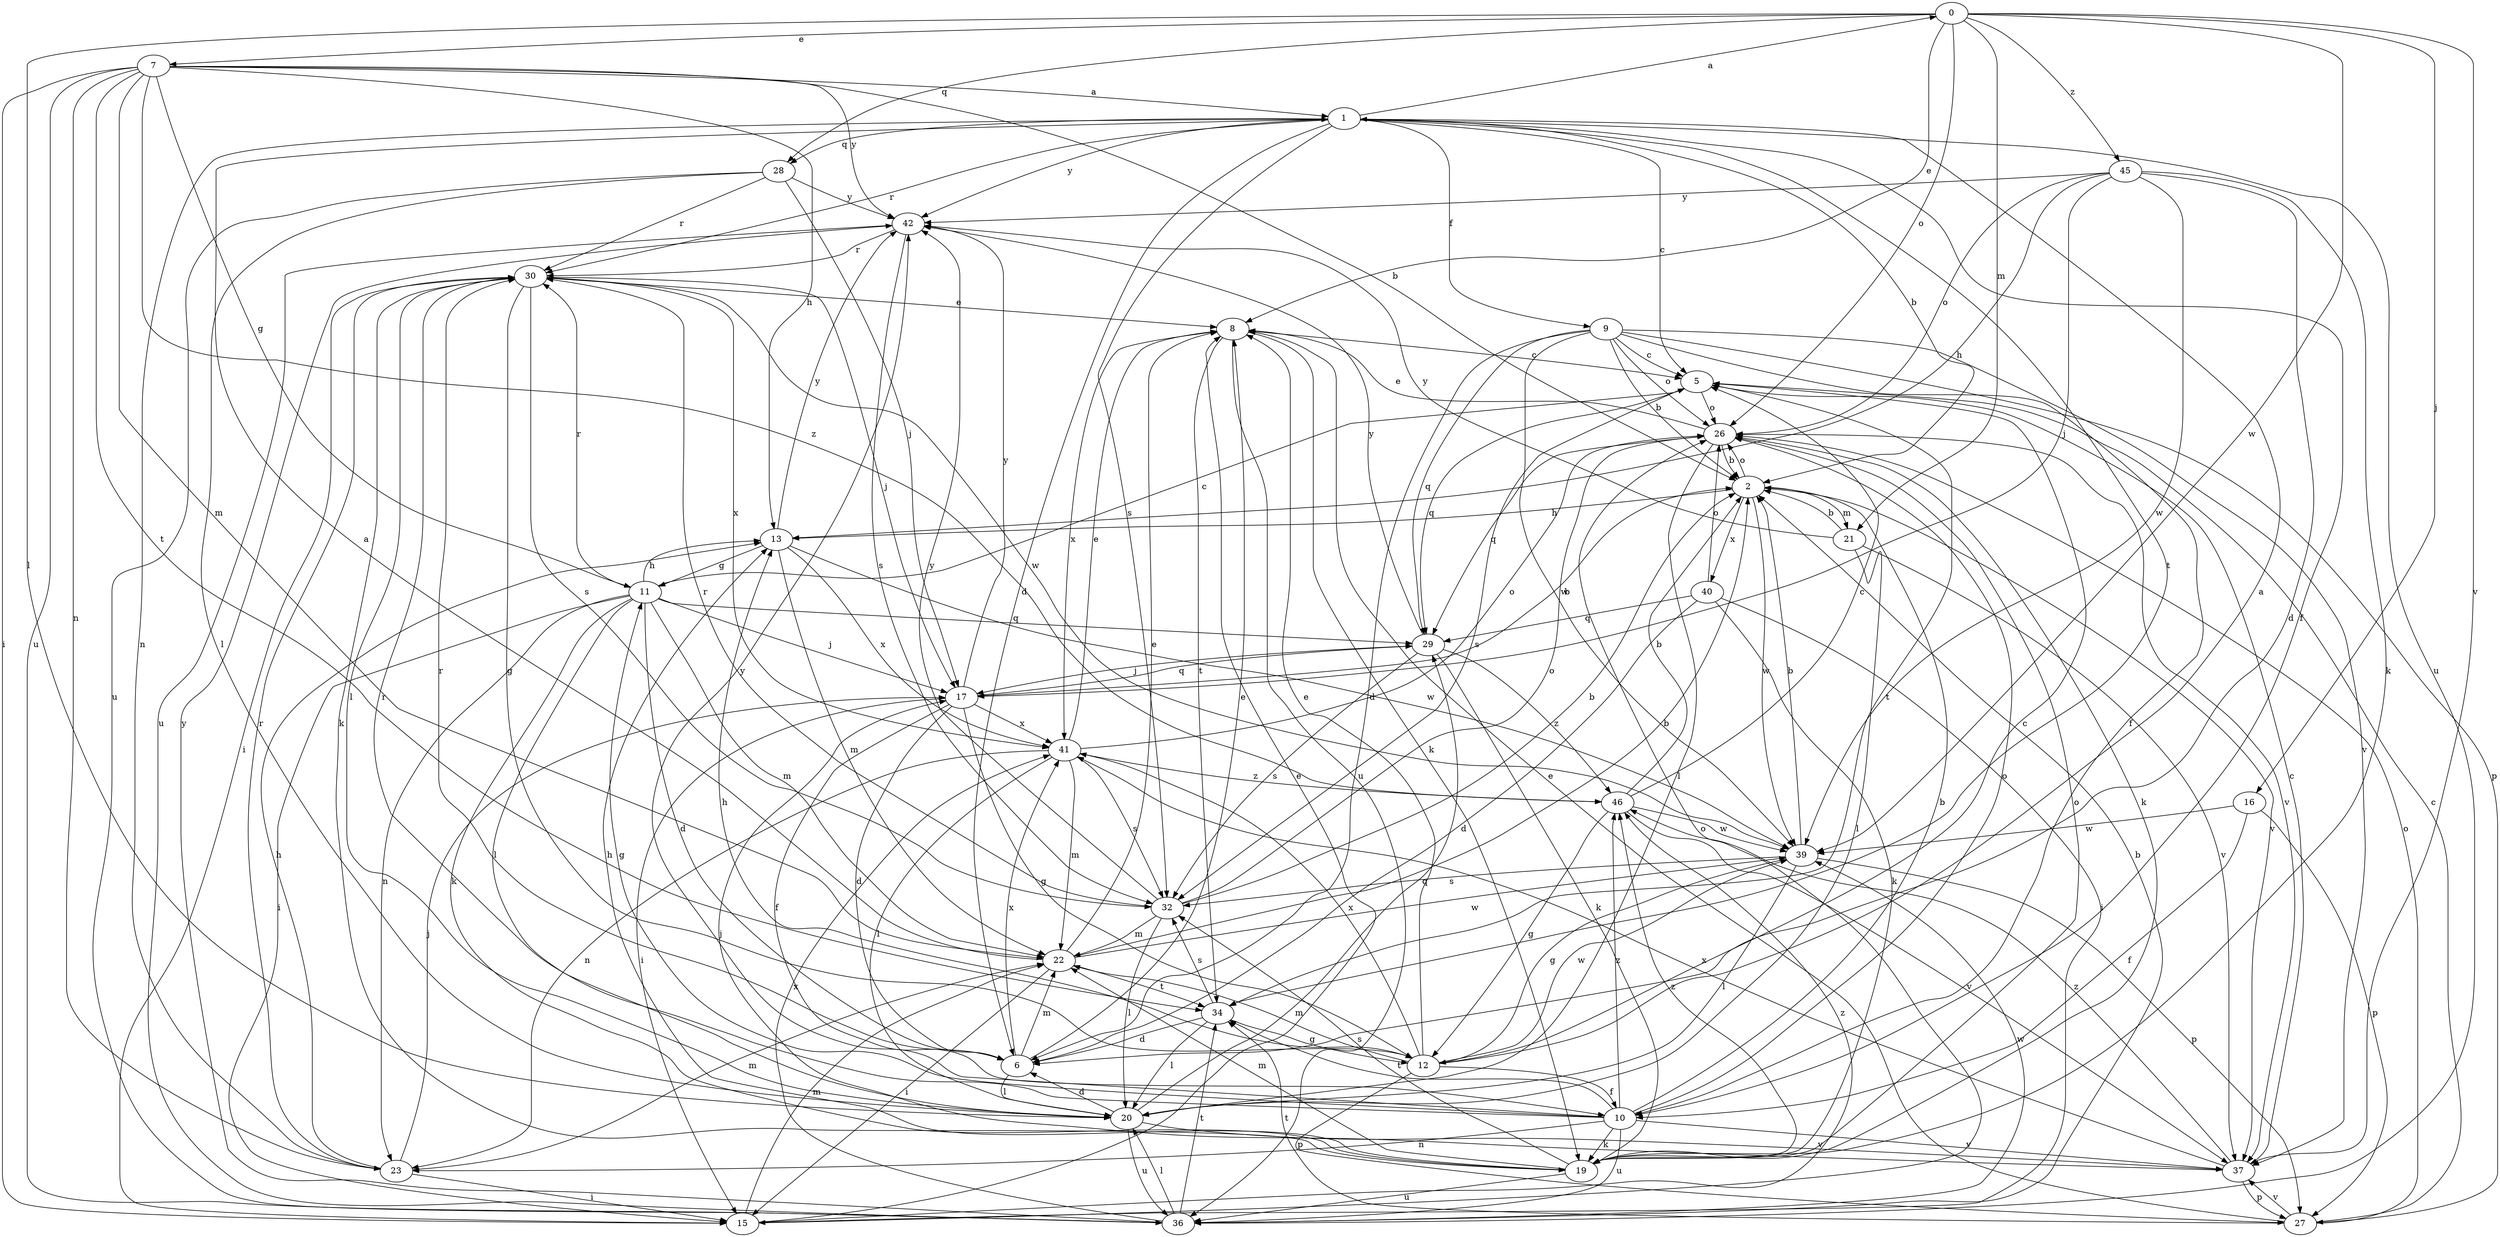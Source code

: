 strict digraph  {
0;
1;
2;
5;
6;
7;
8;
9;
10;
11;
12;
13;
15;
16;
17;
19;
20;
21;
22;
23;
26;
27;
28;
29;
30;
32;
34;
36;
37;
39;
40;
41;
42;
45;
46;
0 -> 7  [label=e];
0 -> 8  [label=e];
0 -> 16  [label=j];
0 -> 20  [label=l];
0 -> 21  [label=m];
0 -> 26  [label=o];
0 -> 28  [label=q];
0 -> 37  [label=v];
0 -> 39  [label=w];
0 -> 45  [label=z];
1 -> 0  [label=a];
1 -> 2  [label=b];
1 -> 5  [label=c];
1 -> 6  [label=d];
1 -> 9  [label=f];
1 -> 10  [label=f];
1 -> 23  [label=n];
1 -> 28  [label=q];
1 -> 30  [label=r];
1 -> 32  [label=s];
1 -> 34  [label=t];
1 -> 36  [label=u];
1 -> 42  [label=y];
2 -> 13  [label=h];
2 -> 21  [label=m];
2 -> 26  [label=o];
2 -> 37  [label=v];
2 -> 39  [label=w];
2 -> 40  [label=x];
5 -> 26  [label=o];
5 -> 29  [label=q];
5 -> 32  [label=s];
5 -> 34  [label=t];
6 -> 8  [label=e];
6 -> 20  [label=l];
6 -> 22  [label=m];
6 -> 30  [label=r];
6 -> 41  [label=x];
7 -> 1  [label=a];
7 -> 2  [label=b];
7 -> 11  [label=g];
7 -> 13  [label=h];
7 -> 15  [label=i];
7 -> 22  [label=m];
7 -> 23  [label=n];
7 -> 34  [label=t];
7 -> 36  [label=u];
7 -> 42  [label=y];
7 -> 46  [label=z];
8 -> 5  [label=c];
8 -> 19  [label=k];
8 -> 34  [label=t];
8 -> 36  [label=u];
8 -> 41  [label=x];
9 -> 2  [label=b];
9 -> 5  [label=c];
9 -> 6  [label=d];
9 -> 10  [label=f];
9 -> 26  [label=o];
9 -> 27  [label=p];
9 -> 29  [label=q];
9 -> 37  [label=v];
9 -> 39  [label=w];
10 -> 2  [label=b];
10 -> 11  [label=g];
10 -> 19  [label=k];
10 -> 23  [label=n];
10 -> 26  [label=o];
10 -> 30  [label=r];
10 -> 34  [label=t];
10 -> 36  [label=u];
10 -> 37  [label=v];
10 -> 42  [label=y];
10 -> 46  [label=z];
11 -> 5  [label=c];
11 -> 6  [label=d];
11 -> 13  [label=h];
11 -> 15  [label=i];
11 -> 17  [label=j];
11 -> 19  [label=k];
11 -> 20  [label=l];
11 -> 22  [label=m];
11 -> 23  [label=n];
11 -> 29  [label=q];
11 -> 30  [label=r];
12 -> 1  [label=a];
12 -> 5  [label=c];
12 -> 8  [label=e];
12 -> 10  [label=f];
12 -> 13  [label=h];
12 -> 22  [label=m];
12 -> 27  [label=p];
12 -> 39  [label=w];
12 -> 41  [label=x];
13 -> 11  [label=g];
13 -> 22  [label=m];
13 -> 39  [label=w];
13 -> 41  [label=x];
13 -> 42  [label=y];
15 -> 8  [label=e];
15 -> 22  [label=m];
15 -> 26  [label=o];
15 -> 46  [label=z];
16 -> 10  [label=f];
16 -> 27  [label=p];
16 -> 39  [label=w];
17 -> 2  [label=b];
17 -> 6  [label=d];
17 -> 10  [label=f];
17 -> 12  [label=g];
17 -> 15  [label=i];
17 -> 29  [label=q];
17 -> 41  [label=x];
17 -> 42  [label=y];
19 -> 13  [label=h];
19 -> 22  [label=m];
19 -> 26  [label=o];
19 -> 32  [label=s];
19 -> 36  [label=u];
19 -> 46  [label=z];
20 -> 6  [label=d];
20 -> 29  [label=q];
20 -> 36  [label=u];
20 -> 37  [label=v];
21 -> 2  [label=b];
21 -> 20  [label=l];
21 -> 37  [label=v];
21 -> 42  [label=y];
22 -> 1  [label=a];
22 -> 2  [label=b];
22 -> 8  [label=e];
22 -> 15  [label=i];
22 -> 34  [label=t];
22 -> 39  [label=w];
23 -> 13  [label=h];
23 -> 15  [label=i];
23 -> 17  [label=j];
23 -> 22  [label=m];
23 -> 30  [label=r];
26 -> 2  [label=b];
26 -> 8  [label=e];
26 -> 19  [label=k];
26 -> 20  [label=l];
26 -> 29  [label=q];
26 -> 37  [label=v];
27 -> 5  [label=c];
27 -> 8  [label=e];
27 -> 26  [label=o];
27 -> 34  [label=t];
27 -> 37  [label=v];
28 -> 17  [label=j];
28 -> 20  [label=l];
28 -> 30  [label=r];
28 -> 36  [label=u];
28 -> 42  [label=y];
29 -> 17  [label=j];
29 -> 19  [label=k];
29 -> 32  [label=s];
29 -> 42  [label=y];
29 -> 46  [label=z];
30 -> 8  [label=e];
30 -> 12  [label=g];
30 -> 15  [label=i];
30 -> 17  [label=j];
30 -> 19  [label=k];
30 -> 20  [label=l];
30 -> 32  [label=s];
30 -> 39  [label=w];
30 -> 41  [label=x];
32 -> 2  [label=b];
32 -> 20  [label=l];
32 -> 22  [label=m];
32 -> 26  [label=o];
32 -> 30  [label=r];
32 -> 42  [label=y];
34 -> 6  [label=d];
34 -> 12  [label=g];
34 -> 20  [label=l];
34 -> 32  [label=s];
36 -> 2  [label=b];
36 -> 20  [label=l];
36 -> 34  [label=t];
36 -> 39  [label=w];
36 -> 41  [label=x];
36 -> 42  [label=y];
37 -> 5  [label=c];
37 -> 17  [label=j];
37 -> 27  [label=p];
37 -> 41  [label=x];
37 -> 46  [label=z];
39 -> 2  [label=b];
39 -> 12  [label=g];
39 -> 20  [label=l];
39 -> 27  [label=p];
39 -> 32  [label=s];
40 -> 6  [label=d];
40 -> 15  [label=i];
40 -> 19  [label=k];
40 -> 26  [label=o];
40 -> 29  [label=q];
41 -> 8  [label=e];
41 -> 20  [label=l];
41 -> 22  [label=m];
41 -> 23  [label=n];
41 -> 26  [label=o];
41 -> 32  [label=s];
41 -> 46  [label=z];
42 -> 30  [label=r];
42 -> 32  [label=s];
42 -> 36  [label=u];
45 -> 6  [label=d];
45 -> 13  [label=h];
45 -> 17  [label=j];
45 -> 19  [label=k];
45 -> 26  [label=o];
45 -> 39  [label=w];
45 -> 42  [label=y];
46 -> 2  [label=b];
46 -> 5  [label=c];
46 -> 12  [label=g];
46 -> 37  [label=v];
46 -> 39  [label=w];
}
